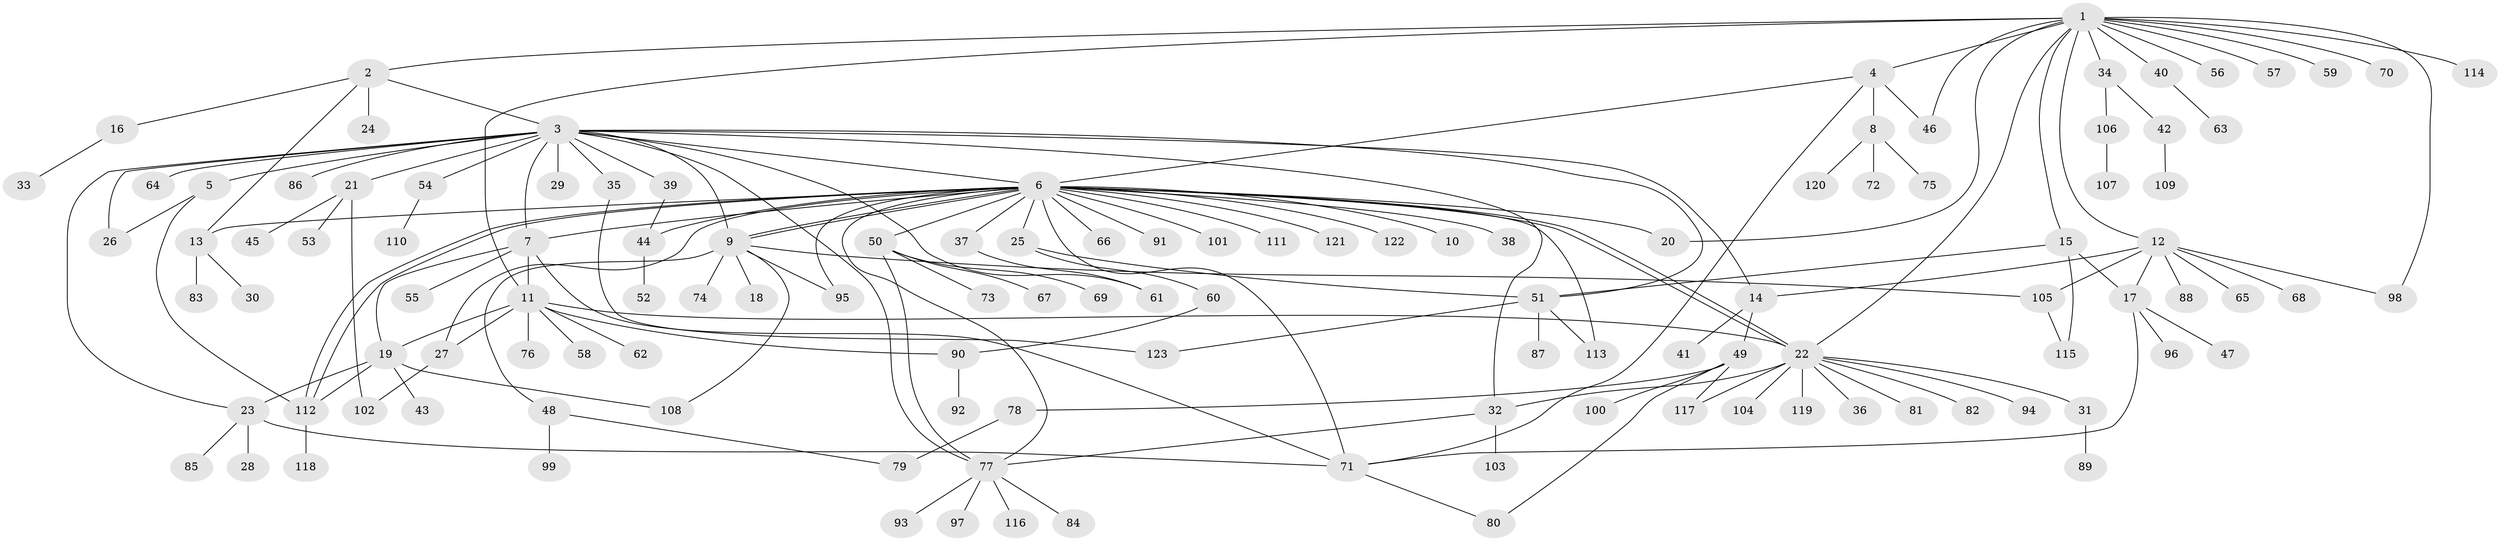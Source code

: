 // Generated by graph-tools (version 1.1) at 2025/35/03/09/25 02:35:43]
// undirected, 123 vertices, 166 edges
graph export_dot {
graph [start="1"]
  node [color=gray90,style=filled];
  1;
  2;
  3;
  4;
  5;
  6;
  7;
  8;
  9;
  10;
  11;
  12;
  13;
  14;
  15;
  16;
  17;
  18;
  19;
  20;
  21;
  22;
  23;
  24;
  25;
  26;
  27;
  28;
  29;
  30;
  31;
  32;
  33;
  34;
  35;
  36;
  37;
  38;
  39;
  40;
  41;
  42;
  43;
  44;
  45;
  46;
  47;
  48;
  49;
  50;
  51;
  52;
  53;
  54;
  55;
  56;
  57;
  58;
  59;
  60;
  61;
  62;
  63;
  64;
  65;
  66;
  67;
  68;
  69;
  70;
  71;
  72;
  73;
  74;
  75;
  76;
  77;
  78;
  79;
  80;
  81;
  82;
  83;
  84;
  85;
  86;
  87;
  88;
  89;
  90;
  91;
  92;
  93;
  94;
  95;
  96;
  97;
  98;
  99;
  100;
  101;
  102;
  103;
  104;
  105;
  106;
  107;
  108;
  109;
  110;
  111;
  112;
  113;
  114;
  115;
  116;
  117;
  118;
  119;
  120;
  121;
  122;
  123;
  1 -- 2;
  1 -- 4;
  1 -- 11;
  1 -- 12;
  1 -- 15;
  1 -- 20;
  1 -- 22;
  1 -- 34;
  1 -- 40;
  1 -- 46;
  1 -- 56;
  1 -- 57;
  1 -- 59;
  1 -- 70;
  1 -- 98;
  1 -- 114;
  2 -- 3;
  2 -- 13;
  2 -- 16;
  2 -- 24;
  3 -- 5;
  3 -- 6;
  3 -- 7;
  3 -- 9;
  3 -- 14;
  3 -- 21;
  3 -- 23;
  3 -- 26;
  3 -- 29;
  3 -- 32;
  3 -- 35;
  3 -- 39;
  3 -- 51;
  3 -- 54;
  3 -- 61;
  3 -- 64;
  3 -- 77;
  3 -- 86;
  4 -- 6;
  4 -- 8;
  4 -- 46;
  4 -- 71;
  5 -- 26;
  5 -- 112;
  6 -- 7;
  6 -- 9;
  6 -- 9;
  6 -- 10;
  6 -- 13;
  6 -- 20;
  6 -- 22;
  6 -- 22;
  6 -- 25;
  6 -- 27;
  6 -- 37;
  6 -- 38;
  6 -- 44;
  6 -- 50;
  6 -- 66;
  6 -- 71;
  6 -- 77;
  6 -- 91;
  6 -- 95;
  6 -- 101;
  6 -- 111;
  6 -- 112;
  6 -- 112;
  6 -- 113;
  6 -- 121;
  6 -- 122;
  7 -- 11;
  7 -- 19;
  7 -- 55;
  7 -- 71;
  8 -- 72;
  8 -- 75;
  8 -- 120;
  9 -- 18;
  9 -- 48;
  9 -- 74;
  9 -- 95;
  9 -- 105;
  9 -- 108;
  11 -- 19;
  11 -- 22;
  11 -- 27;
  11 -- 58;
  11 -- 62;
  11 -- 76;
  11 -- 90;
  12 -- 14;
  12 -- 17;
  12 -- 65;
  12 -- 68;
  12 -- 88;
  12 -- 98;
  12 -- 105;
  13 -- 30;
  13 -- 83;
  14 -- 41;
  14 -- 49;
  15 -- 17;
  15 -- 51;
  15 -- 115;
  16 -- 33;
  17 -- 47;
  17 -- 71;
  17 -- 96;
  19 -- 23;
  19 -- 43;
  19 -- 108;
  19 -- 112;
  21 -- 45;
  21 -- 53;
  21 -- 102;
  22 -- 31;
  22 -- 32;
  22 -- 36;
  22 -- 81;
  22 -- 82;
  22 -- 94;
  22 -- 104;
  22 -- 117;
  22 -- 119;
  23 -- 28;
  23 -- 71;
  23 -- 85;
  25 -- 51;
  25 -- 60;
  27 -- 102;
  31 -- 89;
  32 -- 77;
  32 -- 103;
  34 -- 42;
  34 -- 106;
  35 -- 123;
  37 -- 61;
  39 -- 44;
  40 -- 63;
  42 -- 109;
  44 -- 52;
  48 -- 79;
  48 -- 99;
  49 -- 78;
  49 -- 80;
  49 -- 100;
  49 -- 117;
  50 -- 67;
  50 -- 69;
  50 -- 73;
  50 -- 77;
  51 -- 87;
  51 -- 113;
  51 -- 123;
  54 -- 110;
  60 -- 90;
  71 -- 80;
  77 -- 84;
  77 -- 93;
  77 -- 97;
  77 -- 116;
  78 -- 79;
  90 -- 92;
  105 -- 115;
  106 -- 107;
  112 -- 118;
}
